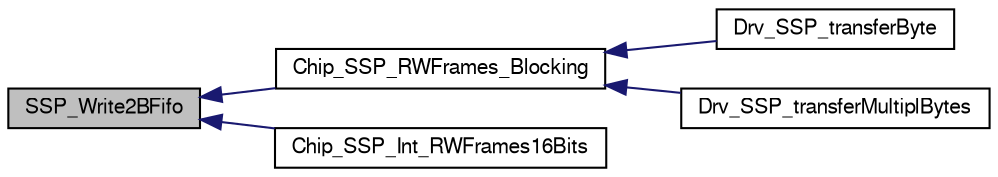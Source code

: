 digraph "SSP_Write2BFifo"
{
  edge [fontname="FreeSans",fontsize="10",labelfontname="FreeSans",labelfontsize="10"];
  node [fontname="FreeSans",fontsize="10",shape=record];
  rankdir="LR";
  Node1 [label="SSP_Write2BFifo",height=0.2,width=0.4,color="black", fillcolor="grey75", style="filled", fontcolor="black"];
  Node1 -> Node2 [dir="back",color="midnightblue",fontsize="10",style="solid"];
  Node2 [label="Chip_SSP_RWFrames_Blocking",height=0.2,width=0.4,color="black", fillcolor="white", style="filled",URL="$group__SSP__17XX__40XX.html#ga302a381ad4d291164144ad2720399078",tooltip="SSP Polling Read/Write in blocking mode. "];
  Node2 -> Node3 [dir="back",color="midnightblue",fontsize="10",style="solid"];
  Node3 [label="Drv_SSP_transferByte",height=0.2,width=0.4,color="black", fillcolor="white", style="filled",URL="$group__SSP__Library.html#ga785ce7239c2c42f4a871322b9cff56b7",tooltip="Send and Receive a byte via SSP. "];
  Node2 -> Node4 [dir="back",color="midnightblue",fontsize="10",style="solid"];
  Node4 [label="Drv_SSP_transferMultiplBytes",height=0.2,width=0.4,color="black", fillcolor="white", style="filled",URL="$Drv__SSP_8c.html#a5468dd6dfaec4a6a2b18f7b39ed0eb48",tooltip="Send and Receive a byte via SSP. "];
  Node1 -> Node5 [dir="back",color="midnightblue",fontsize="10",style="solid"];
  Node5 [label="Chip_SSP_Int_RWFrames16Bits",height=0.2,width=0.4,color="black", fillcolor="white", style="filled",URL="$group__SSP__17XX__40XX.html#gaf97dd891912b8312a1e0989d7a542b7b",tooltip="SSP Interrupt Read/Write with 16-bit frame width. "];
}
